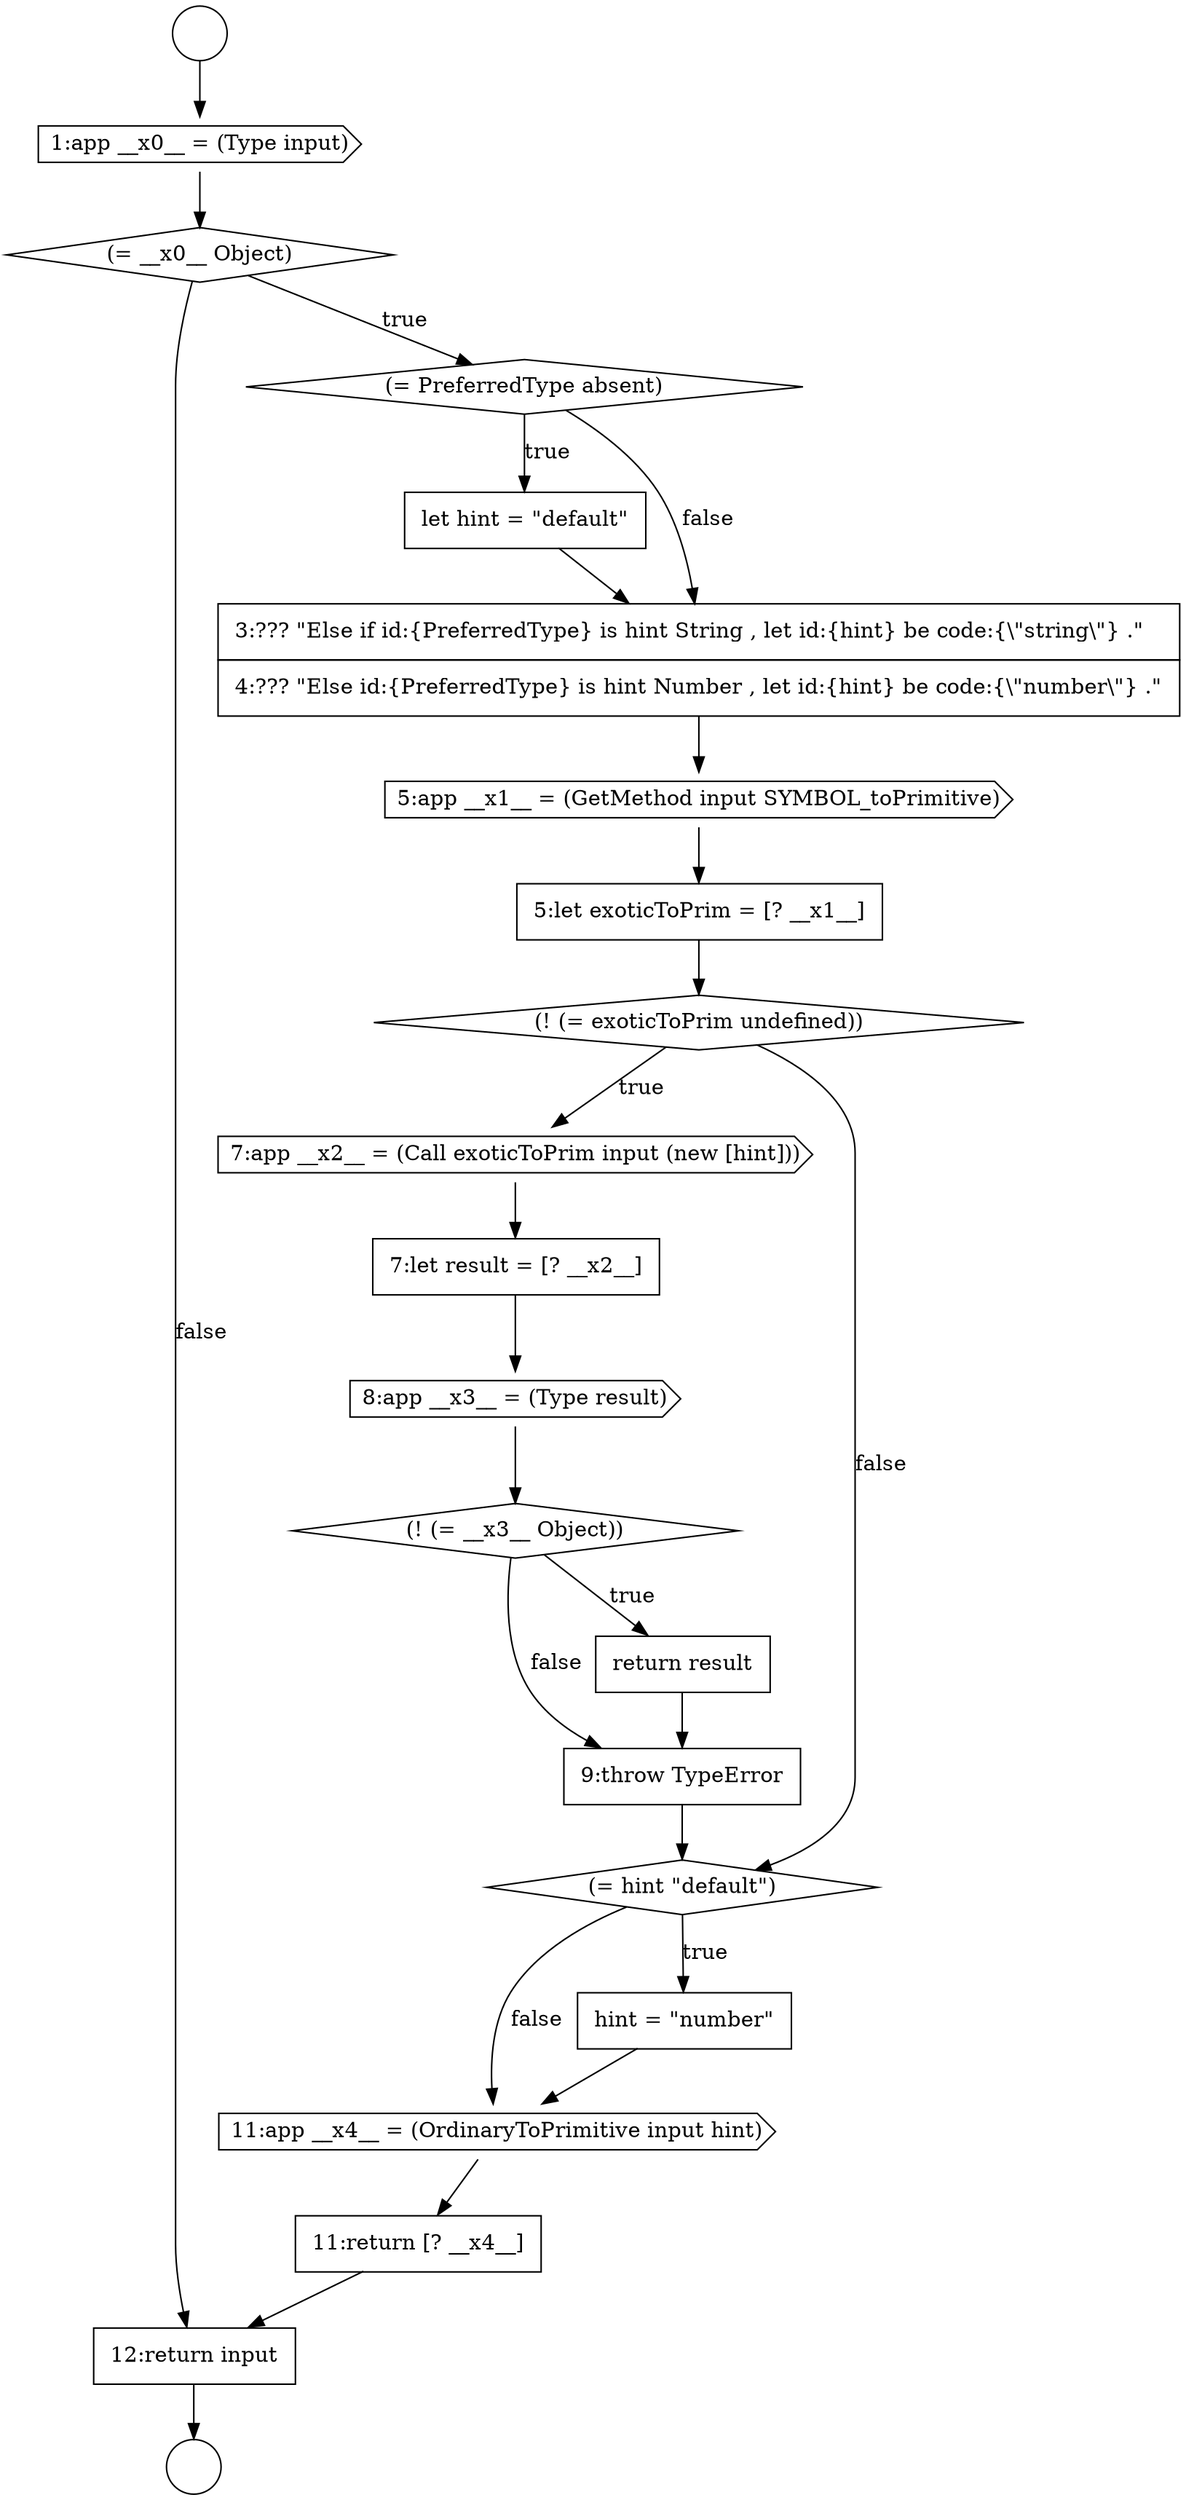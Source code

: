digraph {
  node308 [shape=none, margin=0, label=<<font color="black">
    <table border="0" cellborder="1" cellspacing="0" cellpadding="10">
      <tr><td align="left">9:throw TypeError</td></tr>
    </table>
  </font>> color="black" fillcolor="white" style=filled]
  node301 [shape=none, margin=0, label=<<font color="black">
    <table border="0" cellborder="1" cellspacing="0" cellpadding="10">
      <tr><td align="left">5:let exoticToPrim = [? __x1__]</td></tr>
    </table>
  </font>> color="black" fillcolor="white" style=filled]
  node307 [shape=none, margin=0, label=<<font color="black">
    <table border="0" cellborder="1" cellspacing="0" cellpadding="10">
      <tr><td align="left">return result</td></tr>
    </table>
  </font>> color="black" fillcolor="white" style=filled]
  node311 [shape=cds, label=<<font color="black">11:app __x4__ = (OrdinaryToPrimitive input hint)</font>> color="black" fillcolor="white" style=filled]
  node313 [shape=none, margin=0, label=<<font color="black">
    <table border="0" cellborder="1" cellspacing="0" cellpadding="10">
      <tr><td align="left">12:return input</td></tr>
    </table>
  </font>> color="black" fillcolor="white" style=filled]
  node303 [shape=cds, label=<<font color="black">7:app __x2__ = (Call exoticToPrim input (new [hint]))</font>> color="black" fillcolor="white" style=filled]
  node304 [shape=none, margin=0, label=<<font color="black">
    <table border="0" cellborder="1" cellspacing="0" cellpadding="10">
      <tr><td align="left">7:let result = [? __x2__]</td></tr>
    </table>
  </font>> color="black" fillcolor="white" style=filled]
  node300 [shape=cds, label=<<font color="black">5:app __x1__ = (GetMethod input SYMBOL_toPrimitive)</font>> color="black" fillcolor="white" style=filled]
  node309 [shape=diamond, label=<<font color="black">(= hint &quot;default&quot;)</font>> color="black" fillcolor="white" style=filled]
  node293 [shape=circle label=" " color="black" fillcolor="white" style=filled]
  node312 [shape=none, margin=0, label=<<font color="black">
    <table border="0" cellborder="1" cellspacing="0" cellpadding="10">
      <tr><td align="left">11:return [? __x4__]</td></tr>
    </table>
  </font>> color="black" fillcolor="white" style=filled]
  node302 [shape=diamond, label=<<font color="black">(! (= exoticToPrim undefined))</font>> color="black" fillcolor="white" style=filled]
  node297 [shape=diamond, label=<<font color="black">(= PreferredType absent)</font>> color="black" fillcolor="white" style=filled]
  node298 [shape=none, margin=0, label=<<font color="black">
    <table border="0" cellborder="1" cellspacing="0" cellpadding="10">
      <tr><td align="left">let hint = &quot;default&quot;</td></tr>
    </table>
  </font>> color="black" fillcolor="white" style=filled]
  node296 [shape=diamond, label=<<font color="black">(= __x0__ Object)</font>> color="black" fillcolor="white" style=filled]
  node306 [shape=diamond, label=<<font color="black">(! (= __x3__ Object))</font>> color="black" fillcolor="white" style=filled]
  node299 [shape=none, margin=0, label=<<font color="black">
    <table border="0" cellborder="1" cellspacing="0" cellpadding="10">
      <tr><td align="left">3:??? &quot;Else if id:{PreferredType} is hint String , let id:{hint} be code:{\&quot;string\&quot;} .&quot;</td></tr>
      <tr><td align="left">4:??? &quot;Else id:{PreferredType} is hint Number , let id:{hint} be code:{\&quot;number\&quot;} .&quot;</td></tr>
    </table>
  </font>> color="black" fillcolor="white" style=filled]
  node295 [shape=cds, label=<<font color="black">1:app __x0__ = (Type input)</font>> color="black" fillcolor="white" style=filled]
  node310 [shape=none, margin=0, label=<<font color="black">
    <table border="0" cellborder="1" cellspacing="0" cellpadding="10">
      <tr><td align="left">hint = &quot;number&quot;</td></tr>
    </table>
  </font>> color="black" fillcolor="white" style=filled]
  node305 [shape=cds, label=<<font color="black">8:app __x3__ = (Type result)</font>> color="black" fillcolor="white" style=filled]
  node294 [shape=circle label=" " color="black" fillcolor="white" style=filled]
  node308 -> node309 [ color="black"]
  node301 -> node302 [ color="black"]
  node310 -> node311 [ color="black"]
  node306 -> node307 [label=<<font color="black">true</font>> color="black"]
  node306 -> node308 [label=<<font color="black">false</font>> color="black"]
  node312 -> node313 [ color="black"]
  node305 -> node306 [ color="black"]
  node309 -> node310 [label=<<font color="black">true</font>> color="black"]
  node309 -> node311 [label=<<font color="black">false</font>> color="black"]
  node311 -> node312 [ color="black"]
  node293 -> node295 [ color="black"]
  node304 -> node305 [ color="black"]
  node297 -> node298 [label=<<font color="black">true</font>> color="black"]
  node297 -> node299 [label=<<font color="black">false</font>> color="black"]
  node300 -> node301 [ color="black"]
  node313 -> node294 [ color="black"]
  node295 -> node296 [ color="black"]
  node296 -> node297 [label=<<font color="black">true</font>> color="black"]
  node296 -> node313 [label=<<font color="black">false</font>> color="black"]
  node298 -> node299 [ color="black"]
  node307 -> node308 [ color="black"]
  node299 -> node300 [ color="black"]
  node303 -> node304 [ color="black"]
  node302 -> node303 [label=<<font color="black">true</font>> color="black"]
  node302 -> node309 [label=<<font color="black">false</font>> color="black"]
}
